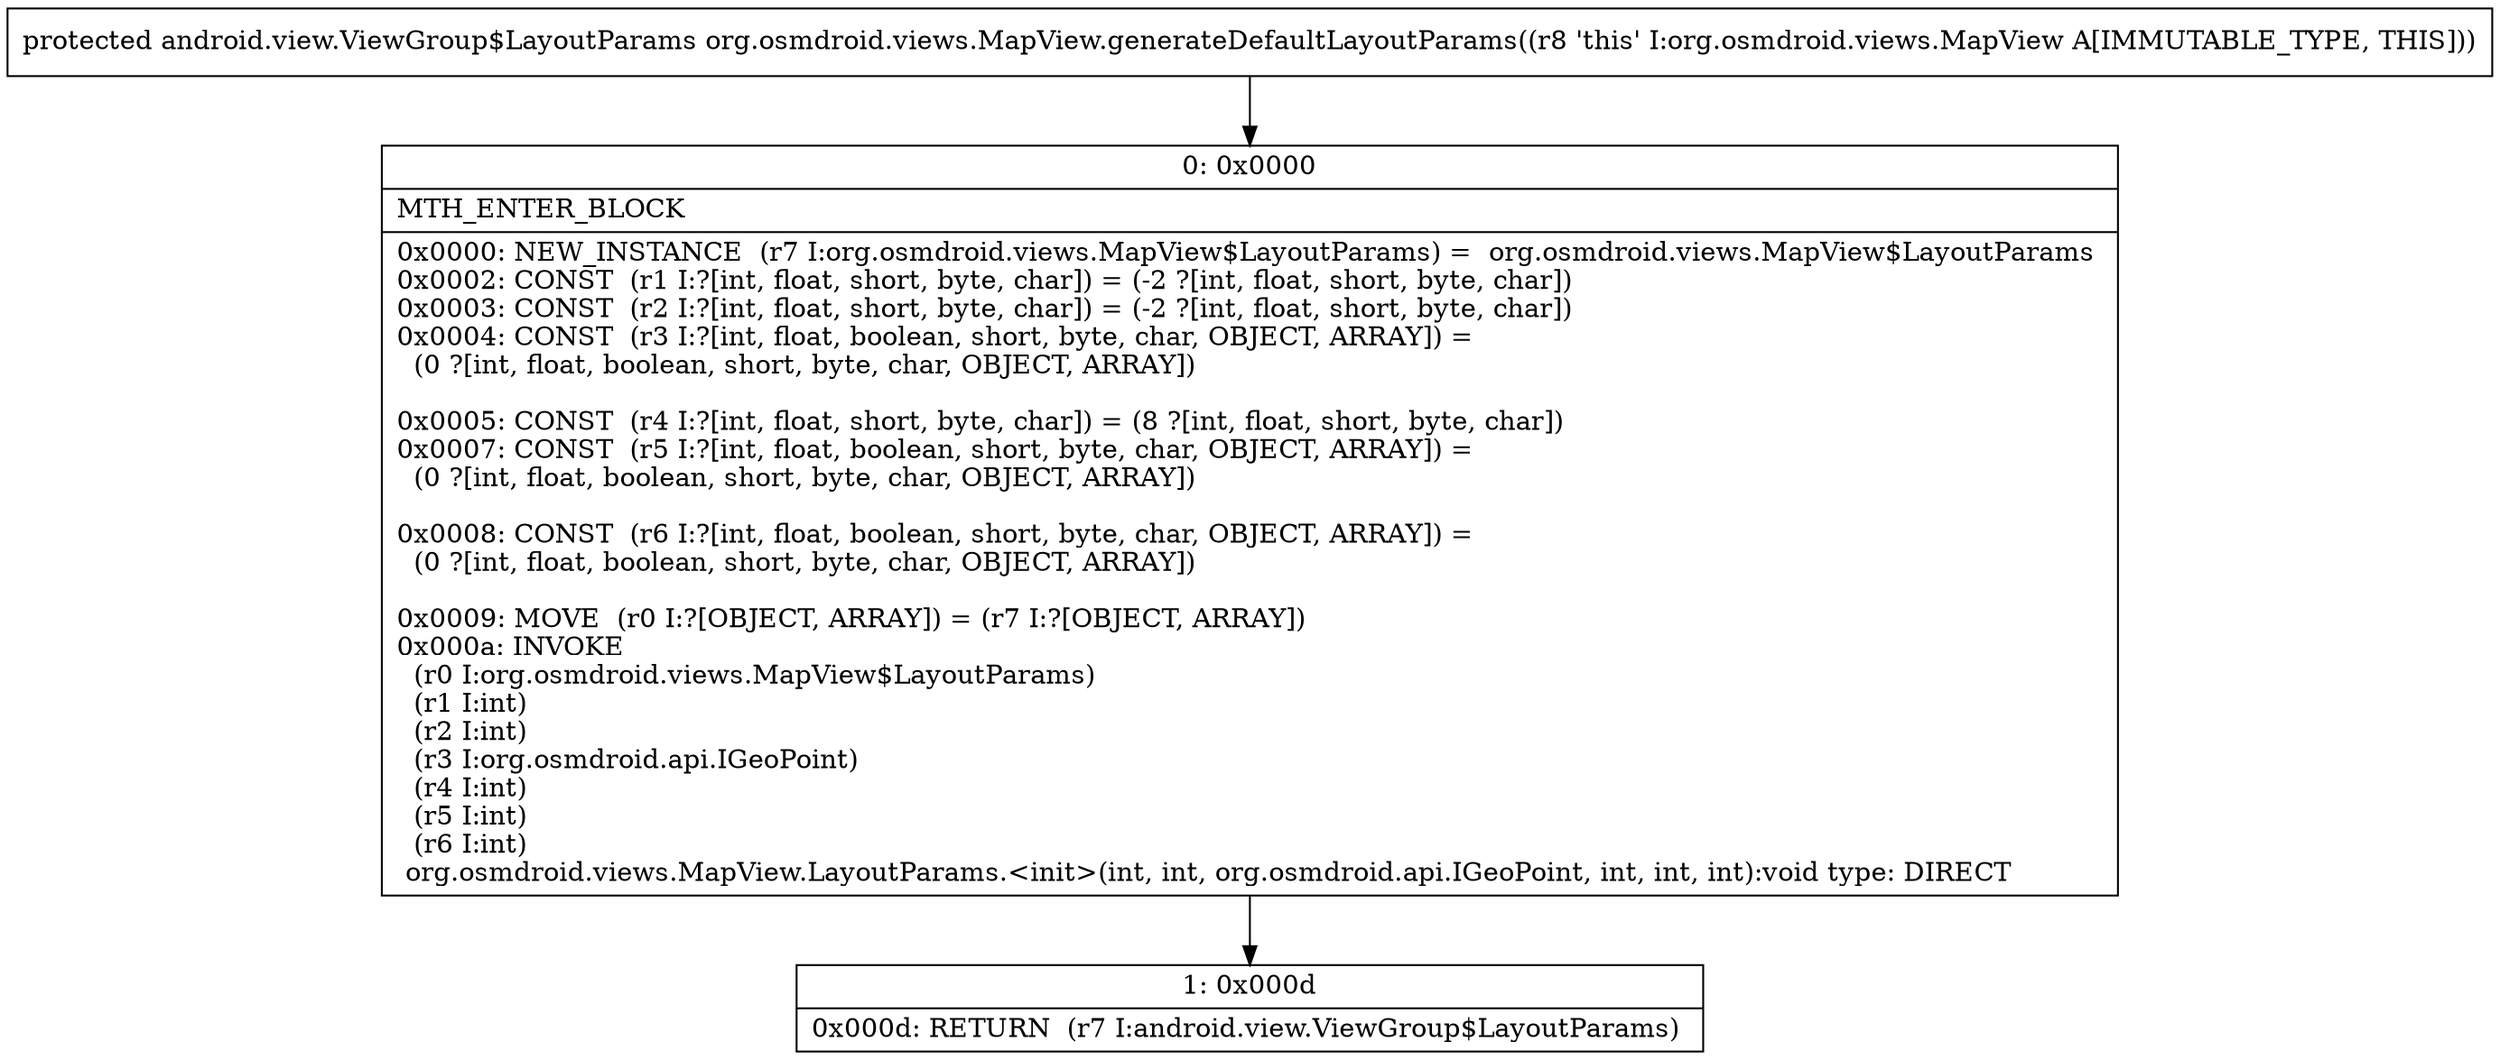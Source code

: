 digraph "CFG fororg.osmdroid.views.MapView.generateDefaultLayoutParams()Landroid\/view\/ViewGroup$LayoutParams;" {
Node_0 [shape=record,label="{0\:\ 0x0000|MTH_ENTER_BLOCK\l|0x0000: NEW_INSTANCE  (r7 I:org.osmdroid.views.MapView$LayoutParams) =  org.osmdroid.views.MapView$LayoutParams \l0x0002: CONST  (r1 I:?[int, float, short, byte, char]) = (\-2 ?[int, float, short, byte, char]) \l0x0003: CONST  (r2 I:?[int, float, short, byte, char]) = (\-2 ?[int, float, short, byte, char]) \l0x0004: CONST  (r3 I:?[int, float, boolean, short, byte, char, OBJECT, ARRAY]) = \l  (0 ?[int, float, boolean, short, byte, char, OBJECT, ARRAY])\l \l0x0005: CONST  (r4 I:?[int, float, short, byte, char]) = (8 ?[int, float, short, byte, char]) \l0x0007: CONST  (r5 I:?[int, float, boolean, short, byte, char, OBJECT, ARRAY]) = \l  (0 ?[int, float, boolean, short, byte, char, OBJECT, ARRAY])\l \l0x0008: CONST  (r6 I:?[int, float, boolean, short, byte, char, OBJECT, ARRAY]) = \l  (0 ?[int, float, boolean, short, byte, char, OBJECT, ARRAY])\l \l0x0009: MOVE  (r0 I:?[OBJECT, ARRAY]) = (r7 I:?[OBJECT, ARRAY]) \l0x000a: INVOKE  \l  (r0 I:org.osmdroid.views.MapView$LayoutParams)\l  (r1 I:int)\l  (r2 I:int)\l  (r3 I:org.osmdroid.api.IGeoPoint)\l  (r4 I:int)\l  (r5 I:int)\l  (r6 I:int)\l org.osmdroid.views.MapView.LayoutParams.\<init\>(int, int, org.osmdroid.api.IGeoPoint, int, int, int):void type: DIRECT \l}"];
Node_1 [shape=record,label="{1\:\ 0x000d|0x000d: RETURN  (r7 I:android.view.ViewGroup$LayoutParams) \l}"];
MethodNode[shape=record,label="{protected android.view.ViewGroup$LayoutParams org.osmdroid.views.MapView.generateDefaultLayoutParams((r8 'this' I:org.osmdroid.views.MapView A[IMMUTABLE_TYPE, THIS])) }"];
MethodNode -> Node_0;
Node_0 -> Node_1;
}


